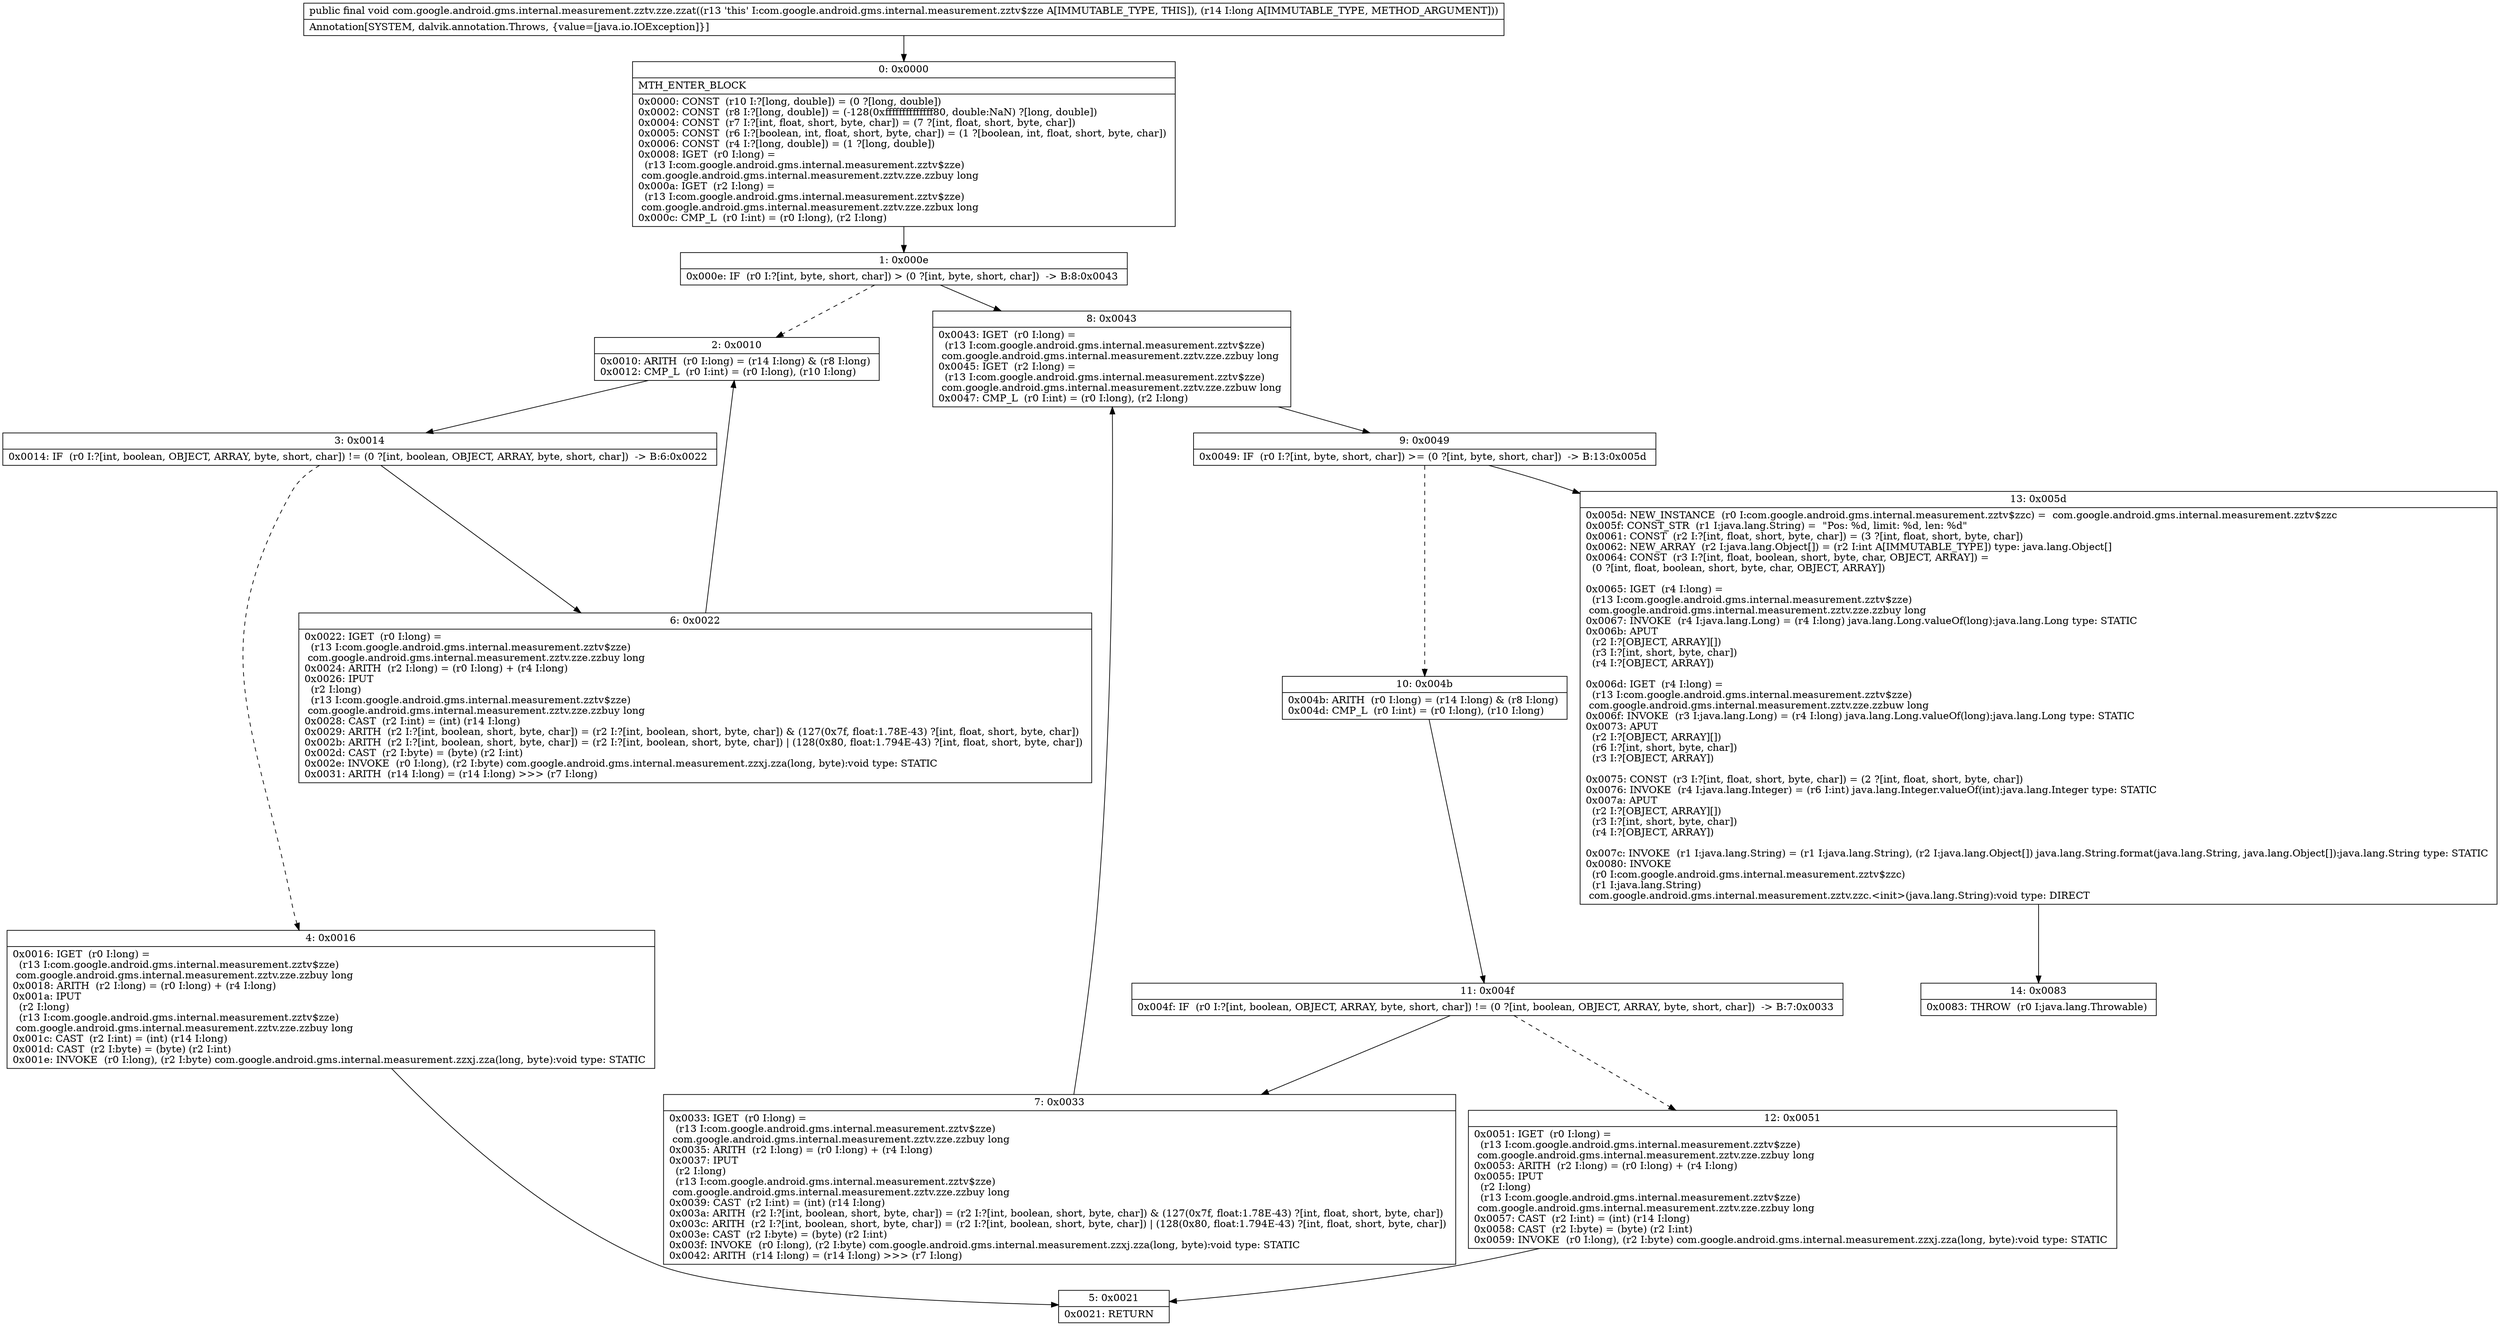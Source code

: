 digraph "CFG forcom.google.android.gms.internal.measurement.zztv.zze.zzat(J)V" {
Node_0 [shape=record,label="{0\:\ 0x0000|MTH_ENTER_BLOCK\l|0x0000: CONST  (r10 I:?[long, double]) = (0 ?[long, double]) \l0x0002: CONST  (r8 I:?[long, double]) = (\-128(0xffffffffffffff80, double:NaN) ?[long, double]) \l0x0004: CONST  (r7 I:?[int, float, short, byte, char]) = (7 ?[int, float, short, byte, char]) \l0x0005: CONST  (r6 I:?[boolean, int, float, short, byte, char]) = (1 ?[boolean, int, float, short, byte, char]) \l0x0006: CONST  (r4 I:?[long, double]) = (1 ?[long, double]) \l0x0008: IGET  (r0 I:long) = \l  (r13 I:com.google.android.gms.internal.measurement.zztv$zze)\l com.google.android.gms.internal.measurement.zztv.zze.zzbuy long \l0x000a: IGET  (r2 I:long) = \l  (r13 I:com.google.android.gms.internal.measurement.zztv$zze)\l com.google.android.gms.internal.measurement.zztv.zze.zzbux long \l0x000c: CMP_L  (r0 I:int) = (r0 I:long), (r2 I:long) \l}"];
Node_1 [shape=record,label="{1\:\ 0x000e|0x000e: IF  (r0 I:?[int, byte, short, char]) \> (0 ?[int, byte, short, char])  \-\> B:8:0x0043 \l}"];
Node_2 [shape=record,label="{2\:\ 0x0010|0x0010: ARITH  (r0 I:long) = (r14 I:long) & (r8 I:long) \l0x0012: CMP_L  (r0 I:int) = (r0 I:long), (r10 I:long) \l}"];
Node_3 [shape=record,label="{3\:\ 0x0014|0x0014: IF  (r0 I:?[int, boolean, OBJECT, ARRAY, byte, short, char]) != (0 ?[int, boolean, OBJECT, ARRAY, byte, short, char])  \-\> B:6:0x0022 \l}"];
Node_4 [shape=record,label="{4\:\ 0x0016|0x0016: IGET  (r0 I:long) = \l  (r13 I:com.google.android.gms.internal.measurement.zztv$zze)\l com.google.android.gms.internal.measurement.zztv.zze.zzbuy long \l0x0018: ARITH  (r2 I:long) = (r0 I:long) + (r4 I:long) \l0x001a: IPUT  \l  (r2 I:long)\l  (r13 I:com.google.android.gms.internal.measurement.zztv$zze)\l com.google.android.gms.internal.measurement.zztv.zze.zzbuy long \l0x001c: CAST  (r2 I:int) = (int) (r14 I:long) \l0x001d: CAST  (r2 I:byte) = (byte) (r2 I:int) \l0x001e: INVOKE  (r0 I:long), (r2 I:byte) com.google.android.gms.internal.measurement.zzxj.zza(long, byte):void type: STATIC \l}"];
Node_5 [shape=record,label="{5\:\ 0x0021|0x0021: RETURN   \l}"];
Node_6 [shape=record,label="{6\:\ 0x0022|0x0022: IGET  (r0 I:long) = \l  (r13 I:com.google.android.gms.internal.measurement.zztv$zze)\l com.google.android.gms.internal.measurement.zztv.zze.zzbuy long \l0x0024: ARITH  (r2 I:long) = (r0 I:long) + (r4 I:long) \l0x0026: IPUT  \l  (r2 I:long)\l  (r13 I:com.google.android.gms.internal.measurement.zztv$zze)\l com.google.android.gms.internal.measurement.zztv.zze.zzbuy long \l0x0028: CAST  (r2 I:int) = (int) (r14 I:long) \l0x0029: ARITH  (r2 I:?[int, boolean, short, byte, char]) = (r2 I:?[int, boolean, short, byte, char]) & (127(0x7f, float:1.78E\-43) ?[int, float, short, byte, char]) \l0x002b: ARITH  (r2 I:?[int, boolean, short, byte, char]) = (r2 I:?[int, boolean, short, byte, char]) \| (128(0x80, float:1.794E\-43) ?[int, float, short, byte, char]) \l0x002d: CAST  (r2 I:byte) = (byte) (r2 I:int) \l0x002e: INVOKE  (r0 I:long), (r2 I:byte) com.google.android.gms.internal.measurement.zzxj.zza(long, byte):void type: STATIC \l0x0031: ARITH  (r14 I:long) = (r14 I:long) \>\>\> (r7 I:long) \l}"];
Node_7 [shape=record,label="{7\:\ 0x0033|0x0033: IGET  (r0 I:long) = \l  (r13 I:com.google.android.gms.internal.measurement.zztv$zze)\l com.google.android.gms.internal.measurement.zztv.zze.zzbuy long \l0x0035: ARITH  (r2 I:long) = (r0 I:long) + (r4 I:long) \l0x0037: IPUT  \l  (r2 I:long)\l  (r13 I:com.google.android.gms.internal.measurement.zztv$zze)\l com.google.android.gms.internal.measurement.zztv.zze.zzbuy long \l0x0039: CAST  (r2 I:int) = (int) (r14 I:long) \l0x003a: ARITH  (r2 I:?[int, boolean, short, byte, char]) = (r2 I:?[int, boolean, short, byte, char]) & (127(0x7f, float:1.78E\-43) ?[int, float, short, byte, char]) \l0x003c: ARITH  (r2 I:?[int, boolean, short, byte, char]) = (r2 I:?[int, boolean, short, byte, char]) \| (128(0x80, float:1.794E\-43) ?[int, float, short, byte, char]) \l0x003e: CAST  (r2 I:byte) = (byte) (r2 I:int) \l0x003f: INVOKE  (r0 I:long), (r2 I:byte) com.google.android.gms.internal.measurement.zzxj.zza(long, byte):void type: STATIC \l0x0042: ARITH  (r14 I:long) = (r14 I:long) \>\>\> (r7 I:long) \l}"];
Node_8 [shape=record,label="{8\:\ 0x0043|0x0043: IGET  (r0 I:long) = \l  (r13 I:com.google.android.gms.internal.measurement.zztv$zze)\l com.google.android.gms.internal.measurement.zztv.zze.zzbuy long \l0x0045: IGET  (r2 I:long) = \l  (r13 I:com.google.android.gms.internal.measurement.zztv$zze)\l com.google.android.gms.internal.measurement.zztv.zze.zzbuw long \l0x0047: CMP_L  (r0 I:int) = (r0 I:long), (r2 I:long) \l}"];
Node_9 [shape=record,label="{9\:\ 0x0049|0x0049: IF  (r0 I:?[int, byte, short, char]) \>= (0 ?[int, byte, short, char])  \-\> B:13:0x005d \l}"];
Node_10 [shape=record,label="{10\:\ 0x004b|0x004b: ARITH  (r0 I:long) = (r14 I:long) & (r8 I:long) \l0x004d: CMP_L  (r0 I:int) = (r0 I:long), (r10 I:long) \l}"];
Node_11 [shape=record,label="{11\:\ 0x004f|0x004f: IF  (r0 I:?[int, boolean, OBJECT, ARRAY, byte, short, char]) != (0 ?[int, boolean, OBJECT, ARRAY, byte, short, char])  \-\> B:7:0x0033 \l}"];
Node_12 [shape=record,label="{12\:\ 0x0051|0x0051: IGET  (r0 I:long) = \l  (r13 I:com.google.android.gms.internal.measurement.zztv$zze)\l com.google.android.gms.internal.measurement.zztv.zze.zzbuy long \l0x0053: ARITH  (r2 I:long) = (r0 I:long) + (r4 I:long) \l0x0055: IPUT  \l  (r2 I:long)\l  (r13 I:com.google.android.gms.internal.measurement.zztv$zze)\l com.google.android.gms.internal.measurement.zztv.zze.zzbuy long \l0x0057: CAST  (r2 I:int) = (int) (r14 I:long) \l0x0058: CAST  (r2 I:byte) = (byte) (r2 I:int) \l0x0059: INVOKE  (r0 I:long), (r2 I:byte) com.google.android.gms.internal.measurement.zzxj.zza(long, byte):void type: STATIC \l}"];
Node_13 [shape=record,label="{13\:\ 0x005d|0x005d: NEW_INSTANCE  (r0 I:com.google.android.gms.internal.measurement.zztv$zzc) =  com.google.android.gms.internal.measurement.zztv$zzc \l0x005f: CONST_STR  (r1 I:java.lang.String) =  \"Pos: %d, limit: %d, len: %d\" \l0x0061: CONST  (r2 I:?[int, float, short, byte, char]) = (3 ?[int, float, short, byte, char]) \l0x0062: NEW_ARRAY  (r2 I:java.lang.Object[]) = (r2 I:int A[IMMUTABLE_TYPE]) type: java.lang.Object[] \l0x0064: CONST  (r3 I:?[int, float, boolean, short, byte, char, OBJECT, ARRAY]) = \l  (0 ?[int, float, boolean, short, byte, char, OBJECT, ARRAY])\l \l0x0065: IGET  (r4 I:long) = \l  (r13 I:com.google.android.gms.internal.measurement.zztv$zze)\l com.google.android.gms.internal.measurement.zztv.zze.zzbuy long \l0x0067: INVOKE  (r4 I:java.lang.Long) = (r4 I:long) java.lang.Long.valueOf(long):java.lang.Long type: STATIC \l0x006b: APUT  \l  (r2 I:?[OBJECT, ARRAY][])\l  (r3 I:?[int, short, byte, char])\l  (r4 I:?[OBJECT, ARRAY])\l \l0x006d: IGET  (r4 I:long) = \l  (r13 I:com.google.android.gms.internal.measurement.zztv$zze)\l com.google.android.gms.internal.measurement.zztv.zze.zzbuw long \l0x006f: INVOKE  (r3 I:java.lang.Long) = (r4 I:long) java.lang.Long.valueOf(long):java.lang.Long type: STATIC \l0x0073: APUT  \l  (r2 I:?[OBJECT, ARRAY][])\l  (r6 I:?[int, short, byte, char])\l  (r3 I:?[OBJECT, ARRAY])\l \l0x0075: CONST  (r3 I:?[int, float, short, byte, char]) = (2 ?[int, float, short, byte, char]) \l0x0076: INVOKE  (r4 I:java.lang.Integer) = (r6 I:int) java.lang.Integer.valueOf(int):java.lang.Integer type: STATIC \l0x007a: APUT  \l  (r2 I:?[OBJECT, ARRAY][])\l  (r3 I:?[int, short, byte, char])\l  (r4 I:?[OBJECT, ARRAY])\l \l0x007c: INVOKE  (r1 I:java.lang.String) = (r1 I:java.lang.String), (r2 I:java.lang.Object[]) java.lang.String.format(java.lang.String, java.lang.Object[]):java.lang.String type: STATIC \l0x0080: INVOKE  \l  (r0 I:com.google.android.gms.internal.measurement.zztv$zzc)\l  (r1 I:java.lang.String)\l com.google.android.gms.internal.measurement.zztv.zzc.\<init\>(java.lang.String):void type: DIRECT \l}"];
Node_14 [shape=record,label="{14\:\ 0x0083|0x0083: THROW  (r0 I:java.lang.Throwable) \l}"];
MethodNode[shape=record,label="{public final void com.google.android.gms.internal.measurement.zztv.zze.zzat((r13 'this' I:com.google.android.gms.internal.measurement.zztv$zze A[IMMUTABLE_TYPE, THIS]), (r14 I:long A[IMMUTABLE_TYPE, METHOD_ARGUMENT]))  | Annotation[SYSTEM, dalvik.annotation.Throws, \{value=[java.io.IOException]\}]\l}"];
MethodNode -> Node_0;
Node_0 -> Node_1;
Node_1 -> Node_2[style=dashed];
Node_1 -> Node_8;
Node_2 -> Node_3;
Node_3 -> Node_4[style=dashed];
Node_3 -> Node_6;
Node_4 -> Node_5;
Node_6 -> Node_2;
Node_7 -> Node_8;
Node_8 -> Node_9;
Node_9 -> Node_10[style=dashed];
Node_9 -> Node_13;
Node_10 -> Node_11;
Node_11 -> Node_7;
Node_11 -> Node_12[style=dashed];
Node_12 -> Node_5;
Node_13 -> Node_14;
}

